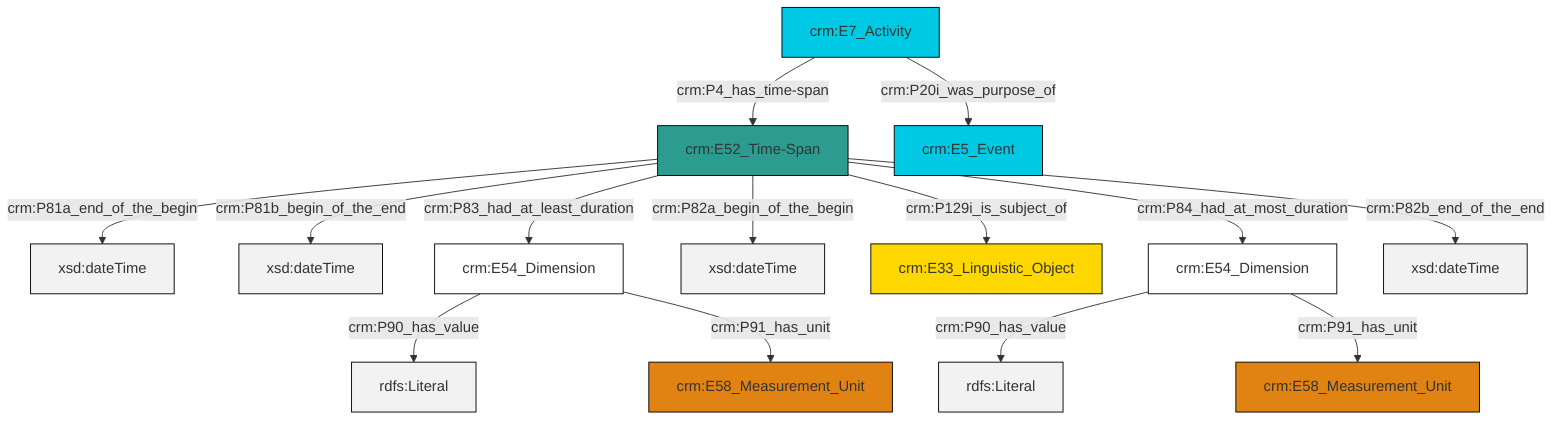 graph TD
classDef Literal fill:#f2f2f2,stroke:#000000;
classDef CRM_Entity fill:#FFFFFF,stroke:#000000;
classDef Temporal_Entity fill:#00C9E6, stroke:#000000;
classDef Type fill:#E18312, stroke:#000000;
classDef Time-Span fill:#2C9C91, stroke:#000000;
classDef Appellation fill:#FFEB7F, stroke:#000000;
classDef Place fill:#008836, stroke:#000000;
classDef Persistent_Item fill:#B266B2, stroke:#000000;
classDef Conceptual_Object fill:#FFD700, stroke:#000000;
classDef Physical_Thing fill:#D2B48C, stroke:#000000;
classDef Actor fill:#f58aad, stroke:#000000;
classDef PC_Classes fill:#4ce600, stroke:#000000;
classDef Multi fill:#cccccc,stroke:#000000;

0["crm:E52_Time-Span"]:::Time-Span -->|crm:P81a_end_of_the_begin| 1[xsd:dateTime]:::Literal
4["crm:E7_Activity"]:::Temporal_Entity -->|crm:P4_has_time-span| 0["crm:E52_Time-Span"]:::Time-Span
0["crm:E52_Time-Span"]:::Time-Span -->|crm:P81b_begin_of_the_end| 5[xsd:dateTime]:::Literal
4["crm:E7_Activity"]:::Temporal_Entity -->|crm:P20i_was_purpose_of| 7["crm:E5_Event"]:::Temporal_Entity
9["crm:E54_Dimension"]:::CRM_Entity -->|crm:P90_has_value| 10[rdfs:Literal]:::Literal
0["crm:E52_Time-Span"]:::Time-Span -->|crm:P82a_begin_of_the_begin| 11[xsd:dateTime]:::Literal
0["crm:E52_Time-Span"]:::Time-Span -->|crm:P83_had_at_least_duration| 9["crm:E54_Dimension"]:::CRM_Entity
0["crm:E52_Time-Span"]:::Time-Span -->|crm:P129i_is_subject_of| 12["crm:E33_Linguistic_Object"]:::Conceptual_Object
9["crm:E54_Dimension"]:::CRM_Entity -->|crm:P91_has_unit| 2["crm:E58_Measurement_Unit"]:::Type
14["crm:E54_Dimension"]:::CRM_Entity -->|crm:P90_has_value| 17[rdfs:Literal]:::Literal
14["crm:E54_Dimension"]:::CRM_Entity -->|crm:P91_has_unit| 18["crm:E58_Measurement_Unit"]:::Type
0["crm:E52_Time-Span"]:::Time-Span -->|crm:P84_had_at_most_duration| 14["crm:E54_Dimension"]:::CRM_Entity
0["crm:E52_Time-Span"]:::Time-Span -->|crm:P82b_end_of_the_end| 21[xsd:dateTime]:::Literal